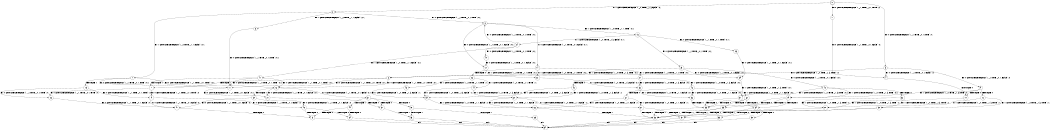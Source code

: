 digraph BCG {
size = "7, 10.5";
center = TRUE;
node [shape = circle];
0 [peripheries = 2];
0 -> 1 [label = "EX !0 !ATOMIC_EXCH_BRANCH (1, +1, TRUE, +0, 1, TRUE) !:0:"];
0 -> 2 [label = "EX !1 !ATOMIC_EXCH_BRANCH (1, +0, TRUE, +1, 3, FALSE) !:0:"];
0 -> 3 [label = "EX !0 !ATOMIC_EXCH_BRANCH (1, +1, TRUE, +0, 1, TRUE) !:0:"];
1 -> 4 [label = "EX !0 !ATOMIC_EXCH_BRANCH (1, +1, TRUE, +0, 1, FALSE) !:0:"];
2 -> 5 [label = "EX !1 !ATOMIC_EXCH_BRANCH (1, +0, TRUE, +1, 1, FALSE) !:0:1:"];
2 -> 6 [label = "EX !0 !ATOMIC_EXCH_BRANCH (1, +1, TRUE, +0, 1, TRUE) !:0:1:"];
2 -> 7 [label = "EX !1 !ATOMIC_EXCH_BRANCH (1, +0, TRUE, +1, 1, FALSE) !:0:1:"];
3 -> 4 [label = "EX !0 !ATOMIC_EXCH_BRANCH (1, +1, TRUE, +0, 1, FALSE) !:0:"];
3 -> 8 [label = "EX !1 !ATOMIC_EXCH_BRANCH (1, +0, TRUE, +1, 3, TRUE) !:0:"];
3 -> 9 [label = "EX !0 !ATOMIC_EXCH_BRANCH (1, +1, TRUE, +0, 1, FALSE) !:0:"];
4 -> 10 [label = "TERMINATE !0"];
5 -> 11 [label = "EX !0 !ATOMIC_EXCH_BRANCH (1, +1, TRUE, +0, 1, TRUE) !:0:1:"];
6 -> 12 [label = "EX !0 !ATOMIC_EXCH_BRANCH (1, +1, TRUE, +0, 1, FALSE) !:0:1:"];
6 -> 13 [label = "EX !1 !ATOMIC_EXCH_BRANCH (1, +0, TRUE, +1, 1, TRUE) !:0:1:"];
6 -> 14 [label = "EX !0 !ATOMIC_EXCH_BRANCH (1, +1, TRUE, +0, 1, FALSE) !:0:1:"];
7 -> 11 [label = "EX !0 !ATOMIC_EXCH_BRANCH (1, +1, TRUE, +0, 1, TRUE) !:0:1:"];
7 -> 15 [label = "TERMINATE !1"];
7 -> 16 [label = "EX !0 !ATOMIC_EXCH_BRANCH (1, +1, TRUE, +0, 1, TRUE) !:0:1:"];
8 -> 11 [label = "EX !0 !ATOMIC_EXCH_BRANCH (1, +1, TRUE, +0, 1, TRUE) !:0:1:"];
8 -> 17 [label = "TERMINATE !1"];
8 -> 16 [label = "EX !0 !ATOMIC_EXCH_BRANCH (1, +1, TRUE, +0, 1, TRUE) !:0:1:"];
9 -> 10 [label = "TERMINATE !0"];
9 -> 18 [label = "TERMINATE !0"];
9 -> 19 [label = "EX !1 !ATOMIC_EXCH_BRANCH (1, +0, TRUE, +1, 3, TRUE) !:0:"];
10 -> 20 [label = "EX !1 !ATOMIC_EXCH_BRANCH (1, +0, TRUE, +1, 3, TRUE) !:1:"];
11 -> 21 [label = "EX !0 !ATOMIC_EXCH_BRANCH (1, +1, TRUE, +0, 1, FALSE) !:0:1:"];
12 -> 22 [label = "EX !1 !ATOMIC_EXCH_BRANCH (1, +0, TRUE, +1, 1, TRUE) !:0:1:"];
13 -> 23 [label = "EX !0 !ATOMIC_EXCH_BRANCH (1, +1, TRUE, +0, 1, TRUE) !:0:1:"];
13 -> 24 [label = "EX !1 !ATOMIC_EXCH_BRANCH (1, +0, TRUE, +1, 3, FALSE) !:0:1:"];
13 -> 25 [label = "EX !0 !ATOMIC_EXCH_BRANCH (1, +1, TRUE, +0, 1, TRUE) !:0:1:"];
14 -> 22 [label = "EX !1 !ATOMIC_EXCH_BRANCH (1, +0, TRUE, +1, 1, TRUE) !:0:1:"];
14 -> 26 [label = "TERMINATE !0"];
14 -> 27 [label = "EX !1 !ATOMIC_EXCH_BRANCH (1, +0, TRUE, +1, 1, TRUE) !:0:1:"];
15 -> 28 [label = "EX !0 !ATOMIC_EXCH_BRANCH (1, +1, TRUE, +0, 1, TRUE) !:0:"];
15 -> 29 [label = "EX !0 !ATOMIC_EXCH_BRANCH (1, +1, TRUE, +0, 1, TRUE) !:0:"];
16 -> 21 [label = "EX !0 !ATOMIC_EXCH_BRANCH (1, +1, TRUE, +0, 1, FALSE) !:0:1:"];
16 -> 30 [label = "TERMINATE !1"];
16 -> 31 [label = "EX !0 !ATOMIC_EXCH_BRANCH (1, +1, TRUE, +0, 1, FALSE) !:0:1:"];
17 -> 28 [label = "EX !0 !ATOMIC_EXCH_BRANCH (1, +1, TRUE, +0, 1, TRUE) !:0:"];
17 -> 29 [label = "EX !0 !ATOMIC_EXCH_BRANCH (1, +1, TRUE, +0, 1, TRUE) !:0:"];
18 -> 20 [label = "EX !1 !ATOMIC_EXCH_BRANCH (1, +0, TRUE, +1, 3, TRUE) !:1:"];
18 -> 32 [label = "EX !1 !ATOMIC_EXCH_BRANCH (1, +0, TRUE, +1, 3, TRUE) !:1:"];
19 -> 33 [label = "TERMINATE !0"];
19 -> 34 [label = "TERMINATE !1"];
19 -> 35 [label = "TERMINATE !0"];
20 -> 36 [label = "TERMINATE !1"];
21 -> 37 [label = "TERMINATE !0"];
22 -> 38 [label = "EX !1 !ATOMIC_EXCH_BRANCH (1, +0, TRUE, +1, 3, FALSE) !:0:1:"];
23 -> 39 [label = "EX !0 !ATOMIC_EXCH_BRANCH (1, +1, TRUE, +0, 1, FALSE) !:0:1:"];
24 -> 40 [label = "EX !0 !ATOMIC_EXCH_BRANCH (1, +1, TRUE, +0, 1, TRUE) !:0:1:"];
24 -> 41 [label = "EX !1 !ATOMIC_EXCH_BRANCH (1, +0, TRUE, +1, 1, FALSE) !:0:1:"];
24 -> 6 [label = "EX !0 !ATOMIC_EXCH_BRANCH (1, +1, TRUE, +0, 1, TRUE) !:0:1:"];
25 -> 39 [label = "EX !0 !ATOMIC_EXCH_BRANCH (1, +1, TRUE, +0, 1, FALSE) !:0:1:"];
25 -> 8 [label = "EX !1 !ATOMIC_EXCH_BRANCH (1, +0, TRUE, +1, 3, TRUE) !:0:1:"];
25 -> 42 [label = "EX !0 !ATOMIC_EXCH_BRANCH (1, +1, TRUE, +0, 1, FALSE) !:0:1:"];
26 -> 43 [label = "EX !1 !ATOMIC_EXCH_BRANCH (1, +0, TRUE, +1, 1, TRUE) !:1:"];
26 -> 44 [label = "EX !1 !ATOMIC_EXCH_BRANCH (1, +0, TRUE, +1, 1, TRUE) !:1:"];
27 -> 38 [label = "EX !1 !ATOMIC_EXCH_BRANCH (1, +0, TRUE, +1, 3, FALSE) !:0:1:"];
27 -> 45 [label = "TERMINATE !0"];
27 -> 46 [label = "EX !1 !ATOMIC_EXCH_BRANCH (1, +0, TRUE, +1, 3, FALSE) !:0:1:"];
28 -> 47 [label = "EX !0 !ATOMIC_EXCH_BRANCH (1, +1, TRUE, +0, 1, FALSE) !:0:"];
29 -> 47 [label = "EX !0 !ATOMIC_EXCH_BRANCH (1, +1, TRUE, +0, 1, FALSE) !:0:"];
29 -> 48 [label = "EX !0 !ATOMIC_EXCH_BRANCH (1, +1, TRUE, +0, 1, FALSE) !:0:"];
30 -> 47 [label = "EX !0 !ATOMIC_EXCH_BRANCH (1, +1, TRUE, +0, 1, FALSE) !:0:"];
30 -> 48 [label = "EX !0 !ATOMIC_EXCH_BRANCH (1, +1, TRUE, +0, 1, FALSE) !:0:"];
31 -> 37 [label = "TERMINATE !0"];
31 -> 49 [label = "TERMINATE !1"];
31 -> 50 [label = "TERMINATE !0"];
32 -> 36 [label = "TERMINATE !1"];
32 -> 51 [label = "TERMINATE !1"];
33 -> 36 [label = "TERMINATE !1"];
34 -> 52 [label = "TERMINATE !0"];
34 -> 53 [label = "TERMINATE !0"];
35 -> 36 [label = "TERMINATE !1"];
35 -> 51 [label = "TERMINATE !1"];
36 -> 54 [label = "exit"];
37 -> 55 [label = "TERMINATE !1"];
38 -> 56 [label = "EX !1 !ATOMIC_EXCH_BRANCH (1, +0, TRUE, +1, 1, FALSE) !:0:1:"];
39 -> 57 [label = "EX !1 !ATOMIC_EXCH_BRANCH (1, +0, TRUE, +1, 3, TRUE) !:0:1:"];
40 -> 12 [label = "EX !0 !ATOMIC_EXCH_BRANCH (1, +1, TRUE, +0, 1, FALSE) !:0:1:"];
41 -> 11 [label = "EX !0 !ATOMIC_EXCH_BRANCH (1, +1, TRUE, +0, 1, TRUE) !:0:1:"];
41 -> 17 [label = "TERMINATE !1"];
41 -> 16 [label = "EX !0 !ATOMIC_EXCH_BRANCH (1, +1, TRUE, +0, 1, TRUE) !:0:1:"];
42 -> 57 [label = "EX !1 !ATOMIC_EXCH_BRANCH (1, +0, TRUE, +1, 3, TRUE) !:0:1:"];
42 -> 58 [label = "TERMINATE !0"];
42 -> 19 [label = "EX !1 !ATOMIC_EXCH_BRANCH (1, +0, TRUE, +1, 3, TRUE) !:0:1:"];
43 -> 59 [label = "EX !1 !ATOMIC_EXCH_BRANCH (1, +0, TRUE, +1, 3, FALSE) !:1:"];
44 -> 59 [label = "EX !1 !ATOMIC_EXCH_BRANCH (1, +0, TRUE, +1, 3, FALSE) !:1:"];
44 -> 60 [label = "EX !1 !ATOMIC_EXCH_BRANCH (1, +0, TRUE, +1, 3, FALSE) !:1:"];
45 -> 59 [label = "EX !1 !ATOMIC_EXCH_BRANCH (1, +0, TRUE, +1, 3, FALSE) !:1:"];
45 -> 60 [label = "EX !1 !ATOMIC_EXCH_BRANCH (1, +0, TRUE, +1, 3, FALSE) !:1:"];
46 -> 56 [label = "EX !1 !ATOMIC_EXCH_BRANCH (1, +0, TRUE, +1, 1, FALSE) !:0:1:"];
46 -> 61 [label = "TERMINATE !0"];
46 -> 62 [label = "EX !1 !ATOMIC_EXCH_BRANCH (1, +0, TRUE, +1, 1, FALSE) !:0:1:"];
47 -> 63 [label = "TERMINATE !0"];
48 -> 63 [label = "TERMINATE !0"];
48 -> 64 [label = "TERMINATE !0"];
49 -> 63 [label = "TERMINATE !0"];
49 -> 64 [label = "TERMINATE !0"];
50 -> 55 [label = "TERMINATE !1"];
50 -> 65 [label = "TERMINATE !1"];
51 -> 54 [label = "exit"];
52 -> 54 [label = "exit"];
53 -> 54 [label = "exit"];
55 -> 54 [label = "exit"];
56 -> 33 [label = "TERMINATE !0"];
57 -> 33 [label = "TERMINATE !0"];
58 -> 20 [label = "EX !1 !ATOMIC_EXCH_BRANCH (1, +0, TRUE, +1, 3, TRUE) !:1:"];
58 -> 32 [label = "EX !1 !ATOMIC_EXCH_BRANCH (1, +0, TRUE, +1, 3, TRUE) !:1:"];
59 -> 66 [label = "EX !1 !ATOMIC_EXCH_BRANCH (1, +0, TRUE, +1, 1, FALSE) !:1:"];
60 -> 66 [label = "EX !1 !ATOMIC_EXCH_BRANCH (1, +0, TRUE, +1, 1, FALSE) !:1:"];
60 -> 67 [label = "EX !1 !ATOMIC_EXCH_BRANCH (1, +0, TRUE, +1, 1, FALSE) !:1:"];
61 -> 66 [label = "EX !1 !ATOMIC_EXCH_BRANCH (1, +0, TRUE, +1, 1, FALSE) !:1:"];
61 -> 67 [label = "EX !1 !ATOMIC_EXCH_BRANCH (1, +0, TRUE, +1, 1, FALSE) !:1:"];
62 -> 33 [label = "TERMINATE !0"];
62 -> 34 [label = "TERMINATE !1"];
62 -> 35 [label = "TERMINATE !0"];
63 -> 54 [label = "exit"];
64 -> 54 [label = "exit"];
65 -> 54 [label = "exit"];
66 -> 36 [label = "TERMINATE !1"];
67 -> 36 [label = "TERMINATE !1"];
67 -> 51 [label = "TERMINATE !1"];
}

